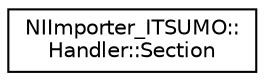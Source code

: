 digraph "Graphical Class Hierarchy"
{
  edge [fontname="Helvetica",fontsize="10",labelfontname="Helvetica",labelfontsize="10"];
  node [fontname="Helvetica",fontsize="10",shape=record];
  rankdir="LR";
  Node0 [label="NIImporter_ITSUMO::\lHandler::Section",height=0.2,width=0.4,color="black", fillcolor="white", style="filled",URL="$d4/d13/struct_n_i_importer___i_t_s_u_m_o_1_1_handler_1_1_section.html"];
}
